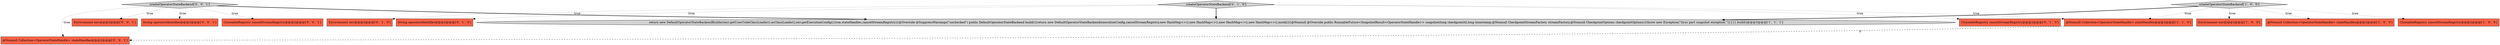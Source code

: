 digraph {
13 [style = filled, label = "createOperatorStateBackend['0', '0', '1']", fillcolor = lightgray, shape = diamond image = "AAA0AAABBB3BBB"];
11 [style = filled, label = "Environment env@@@2@@@['0', '0', '1']", fillcolor = tomato, shape = box image = "AAA0AAABBB3BBB"];
5 [style = filled, label = "@Nonnull Collection<OperatorStateHandle> stateHandles@@@2@@@['1', '1', '0']", fillcolor = tomato, shape = box image = "AAA0AAABBB1BBB"];
0 [style = filled, label = "Environment env@@@2@@@['1', '0', '0']", fillcolor = tomato, shape = box image = "AAA0AAABBB1BBB"];
2 [style = filled, label = "@Nonnull Collection<OperatorStateHandle> stateHandles@@@2@@@['1', '0', '0']", fillcolor = tomato, shape = box image = "AAA0AAABBB1BBB"];
7 [style = filled, label = "Environment env@@@2@@@['0', '1', '0']", fillcolor = tomato, shape = box image = "AAA0AAABBB2BBB"];
9 [style = filled, label = "createOperatorStateBackend['0', '1', '0']", fillcolor = lightgray, shape = diamond image = "AAA0AAABBB2BBB"];
12 [style = filled, label = "String operatorIdentifier@@@2@@@['0', '0', '1']", fillcolor = tomato, shape = box image = "AAA0AAABBB3BBB"];
10 [style = filled, label = "CloseableRegistry cancelStreamRegistry@@@2@@@['0', '0', '1']", fillcolor = tomato, shape = box image = "AAA0AAABBB3BBB"];
14 [style = filled, label = "@Nonnull Collection<OperatorStateHandle> stateHandles@@@2@@@['0', '0', '1']", fillcolor = tomato, shape = box image = "AAA0AAABBB3BBB"];
3 [style = filled, label = "CloseableRegistry cancelStreamRegistry@@@2@@@['1', '0', '0']", fillcolor = tomato, shape = box image = "AAA0AAABBB1BBB"];
6 [style = filled, label = "String operatorIdentifier@@@2@@@['0', '1', '0']", fillcolor = tomato, shape = box image = "AAA0AAABBB2BBB"];
1 [style = filled, label = "return new DefaultOperatorStateBackendBuilder(env.getUserCodeClassLoader().asClassLoader(),env.getExecutionConfig(),true,stateHandles,cancelStreamRegistry){@Override @SuppressWarnings(\"unchecked\") public DefaultOperatorStateBackend build(){return new DefaultOperatorStateBackend(executionConfig,cancelStreamRegistry,new HashMap<>(),new HashMap<>(),new HashMap<>(),new HashMap<>(),mock()){@Nonnull @Override public RunnableFuture<SnapshotResult<OperatorStateHandle>> snapshot(long checkpointId,long timestamp,@Nonnull CheckpointStreamFactory streamFactory,@Nonnull CheckpointOptions checkpointOptions){throw new Exception(\"Sync part snapshot exception.\")}}}}.build()@@@3@@@['1', '1', '1']", fillcolor = lightgray, shape = ellipse image = "AAA0AAABBB1BBB"];
4 [style = filled, label = "createOperatorStateBackend['1', '0', '0']", fillcolor = lightgray, shape = diamond image = "AAA0AAABBB1BBB"];
8 [style = filled, label = "CloseableRegistry cancelStreamRegistry@@@2@@@['0', '1', '0']", fillcolor = tomato, shape = box image = "AAA0AAABBB2BBB"];
4->5 [style = dotted, label="true"];
13->1 [style = bold, label=""];
13->11 [style = dotted, label="true"];
9->8 [style = dotted, label="true"];
13->10 [style = dotted, label="true"];
13->12 [style = dotted, label="true"];
5->14 [style = dashed, label="0"];
4->3 [style = dotted, label="true"];
4->0 [style = dotted, label="true"];
9->5 [style = dotted, label="true"];
13->14 [style = dotted, label="true"];
9->1 [style = bold, label=""];
9->6 [style = dotted, label="true"];
4->1 [style = bold, label=""];
4->2 [style = dotted, label="true"];
9->7 [style = dotted, label="true"];
}
